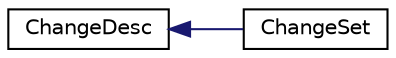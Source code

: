 digraph "Graphical Class Hierarchy"
{
 // LATEX_PDF_SIZE
  edge [fontname="Helvetica",fontsize="10",labelfontname="Helvetica",labelfontsize="10"];
  node [fontname="Helvetica",fontsize="10",shape=record];
  rankdir="LR";
  Node0 [label="ChangeDesc",height=0.2,width=0.4,color="black", fillcolor="white", style="filled",URL="$classChangeDesc.html",tooltip="A change description is a variant of change set that doesn't store the inserted text."];
  Node0 -> Node1 [dir="back",color="midnightblue",fontsize="10",style="solid",fontname="Helvetica"];
  Node1 [label="ChangeSet",height=0.2,width=0.4,color="black", fillcolor="white", style="filled",URL="$classChangeSet.html",tooltip="A change set represents a group of modifications to a document."];
}
